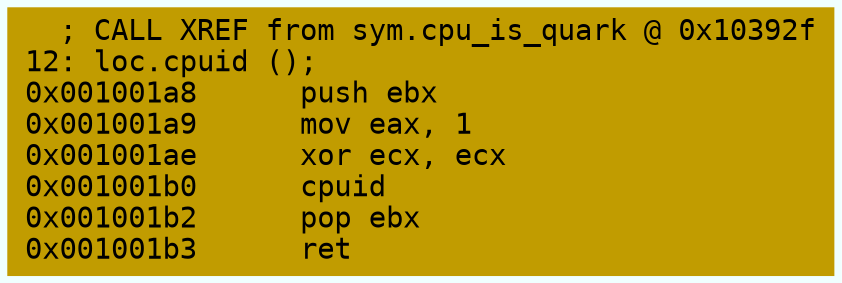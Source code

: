 digraph code {
	graph [bgcolor=azure fontsize=8 fontname="Courier" splines="ortho"];
	node [fillcolor=gray style=filled shape=box];
	edge [arrowhead="normal"];
	"0x001001a8" [URL="loc.cpuid/0x001001a8", fillcolor="#c19c00",color="#c19c00", fontname="Courier",label="  ; CALL XREF from sym.cpu_is_quark @ 0x10392f\l12: loc.cpuid ();\l0x001001a8      push ebx\l0x001001a9      mov eax, 1\l0x001001ae      xor ecx, ecx\l0x001001b0      cpuid\l0x001001b2      pop ebx\l0x001001b3      ret\l"]
}
